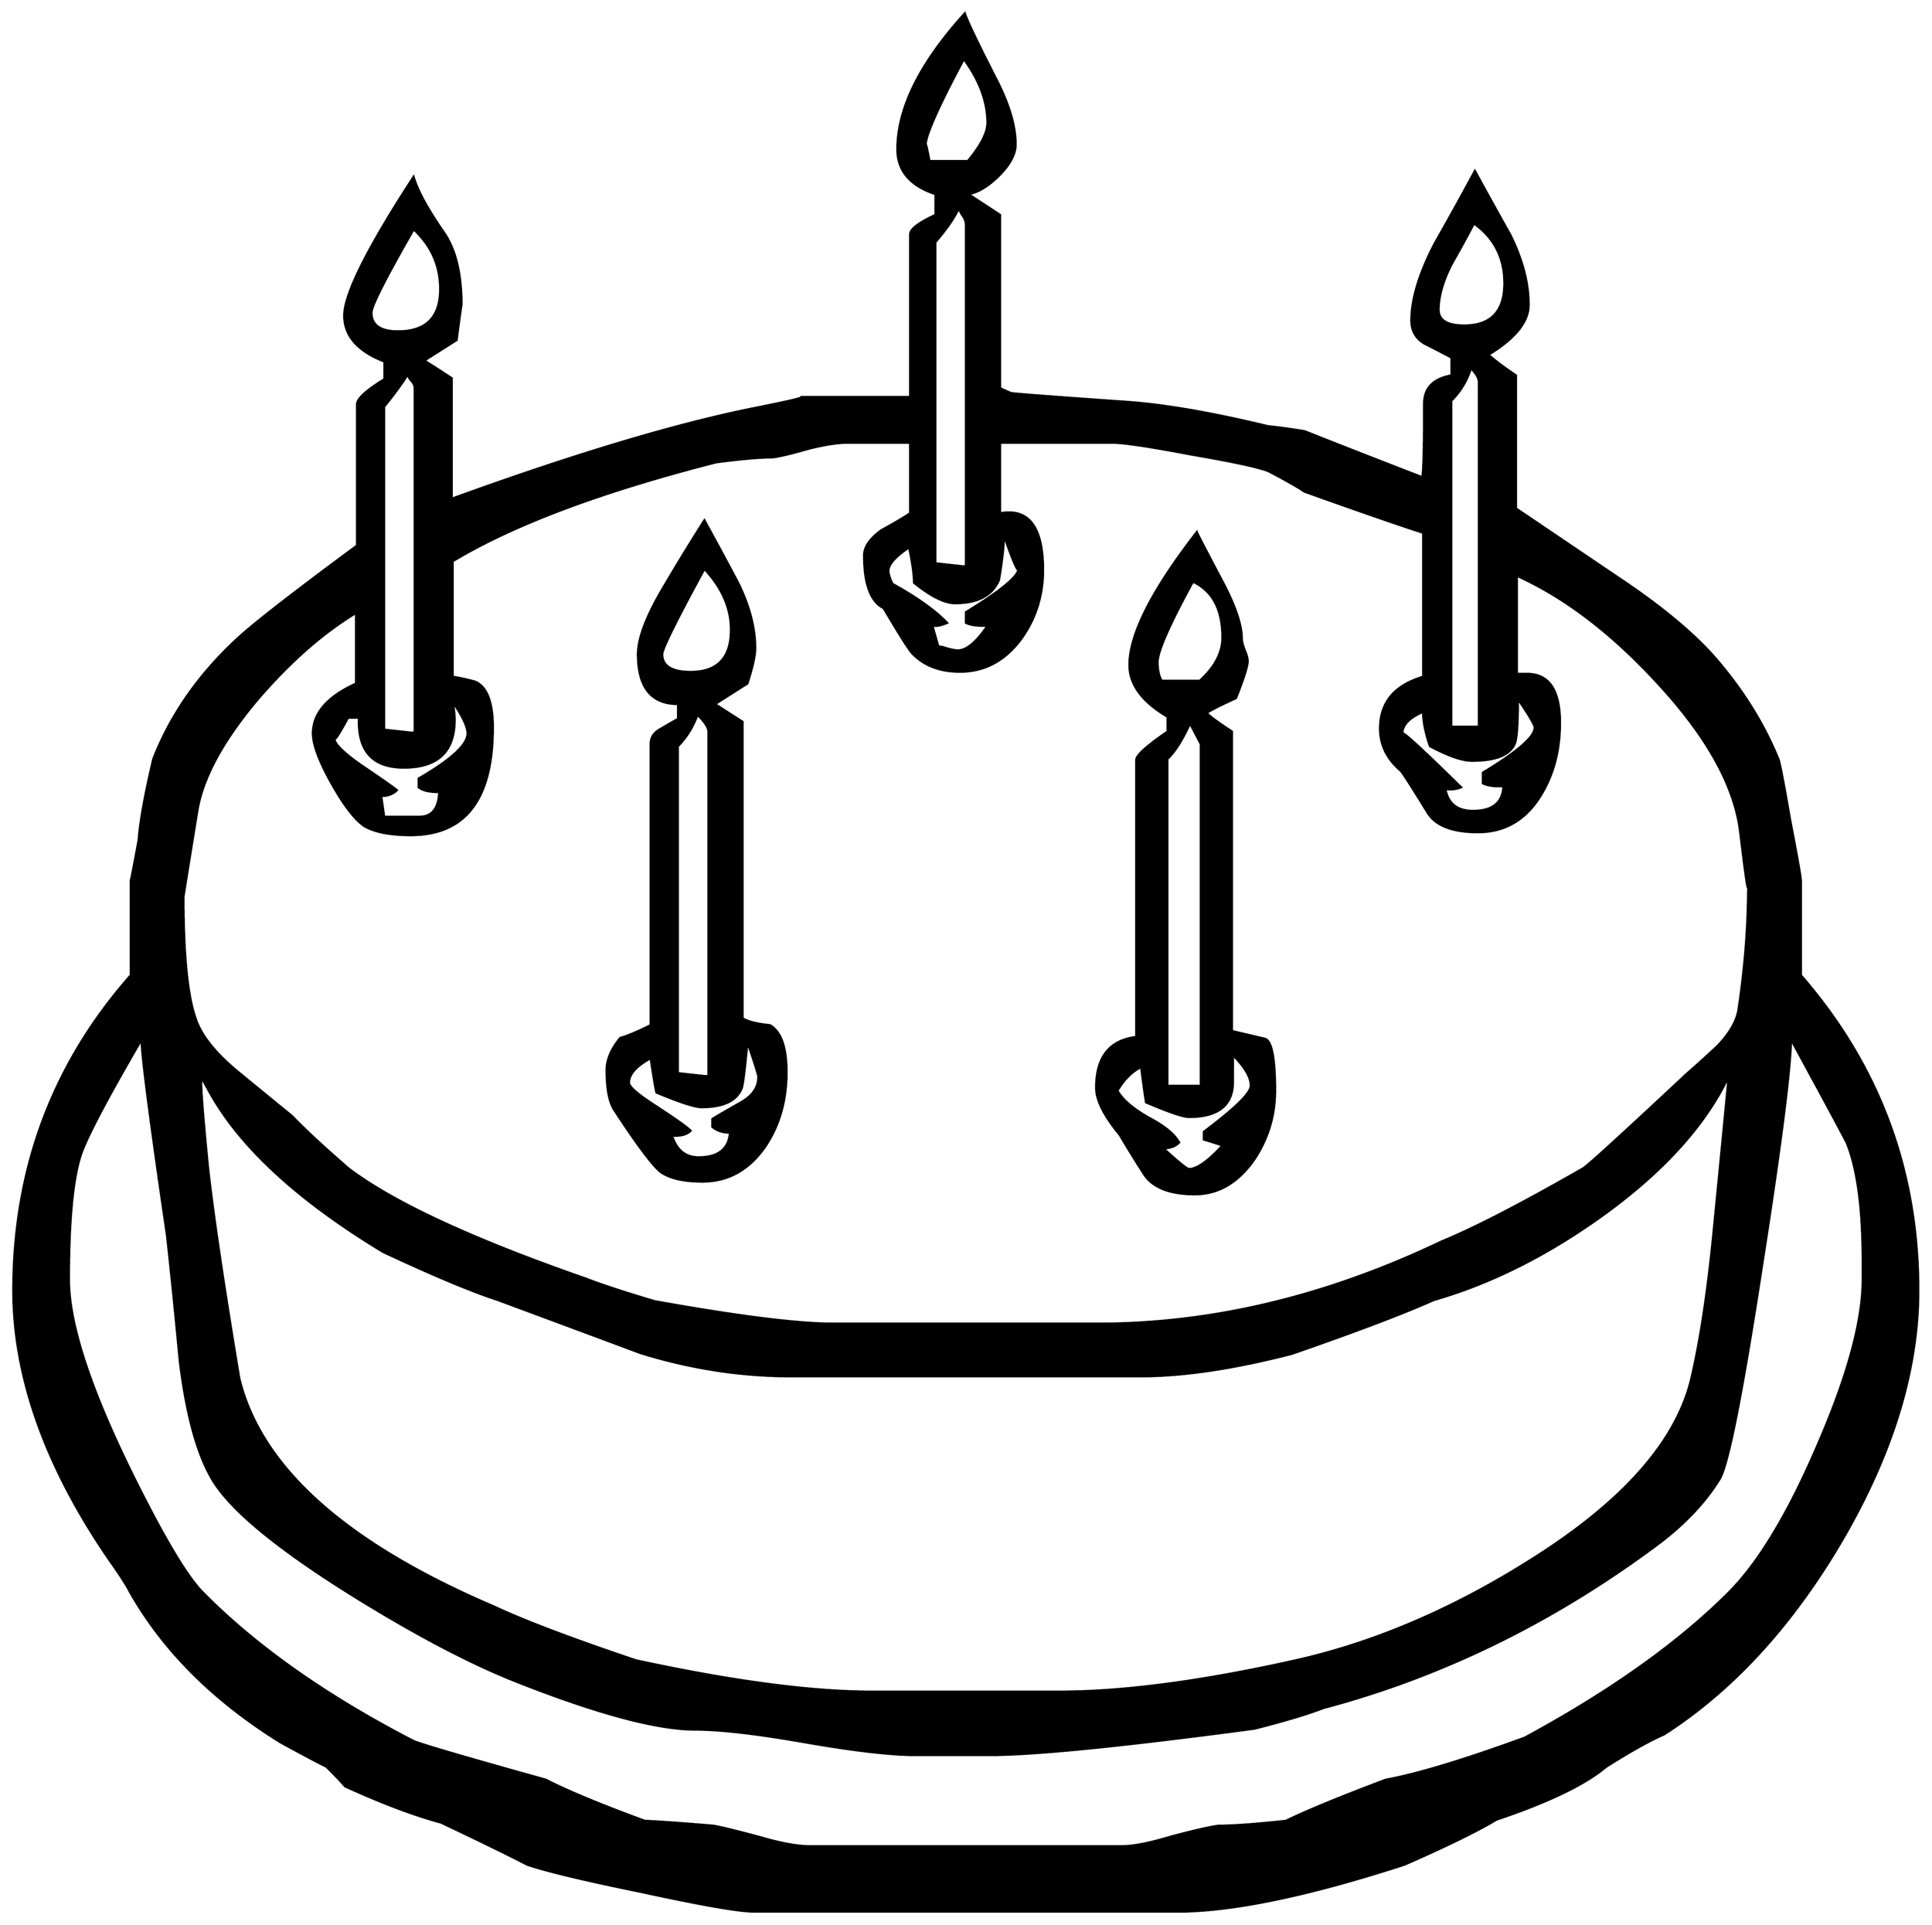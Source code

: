 


\begin{tikzpicture}[y=0.80pt, x=0.80pt, yscale=-1.0, xscale=1.0, inner sep=0pt, outer sep=0pt]
\begin{scope}[shift={(100.0,1715.0)},nonzero rule]
  \path[draw=.,fill=.,line width=1.600pt] (2028.0,-256.0) ..
    controls (2028.0,-175.333) and (2002.333,-90.667) .. (1951.0,-2.0)
    .. controls (1899.667,86.0) and (1838.667,152.667) ..
    (1768.0,198.0) .. controls (1754.0,204.0) and (1734.333,215.0)
    .. (1709.0,231.0) .. controls (1687.667,249.0) and
    (1650.333,267.0) .. (1597.0,285.0) .. controls (1577.0,297.0)
    and (1545.667,312.333) .. (1503.0,331.0) .. controls
    (1404.333,363.0) and (1327.0,379.0) .. (1271.0,379.0) --
    (839.0,379.0) .. controls (823.667,379.0) and (785.333,372.333) ..
    (724.0,359.0) .. controls (665.333,347.0) and (626.333,337.667) ..
    (607.0,331.0) .. controls (587.667,321.0) and (558.333,306.667) ..
    (519.0,288.0) .. controls (491.667,280.667) and (459.0,268.333) ..
    (421.0,251.0) .. controls (417.0,246.333) and (410.667,239.667) ..
    (402.0,231.0) .. controls (391.333,225.667) and (375.667,217.333) ..
    (355.0,206.0) .. controls (286.333,163.333) and (235.0,112.0) ..
    (201.0,52.0) .. controls (197.667,45.333) and (190.333,34.0) ..
    (179.0,18.0) .. controls (114.333,-76.667) and (82.0,-168.0) ..
    (82.0,-256.0) .. controls (82.0,-380.0) and (122.0,-487.333)
    .. (202.0,-578.0) -- (202.0,-675.0) .. controls
    (202.0,-673.667) and (204.667,-687.333) .. (210.0,-716.0) ..
    controls (211.333,-734.667) and (216.333,-762.333) .. (225.0,-799.0)
    .. controls (243.0,-845.0) and (272.0,-886.333) ..
    (312.0,-923.0) .. controls (328.667,-938.333) and (369.0,-969.667)
    .. (433.0,-1017.0) -- (433.0,-1161.0) .. controls
    (433.0,-1167.0) and (442.333,-1175.667) .. (461.0,-1187.0) --
    (461.0,-1205.0) .. controls (433.667,-1215.667) and
    (420.0,-1231.333) .. (420.0,-1252.0) .. controls
    (420.0,-1274.0) and (443.667,-1321.333) .. (491.0,-1394.0) ..
    controls (495.0,-1380.0) and (505.333,-1361.0) ..
    (522.0,-1337.0) .. controls (534.0,-1319.667) and
    (540.0,-1295.0) .. (540.0,-1263.0) .. controls
    (540.0,-1264.333) and (538.333,-1252.333) .. (535.0,-1227.0) ..
    controls (527.667,-1222.333) and (516.667,-1215.333) ..
    (502.0,-1206.0) .. controls (508.667,-1202.0) and
    (518.0,-1196.0) .. (530.0,-1188.0) -- (530.0,-1065.0) ..
    controls (656.667,-1111.0) and (760.333,-1142.0) ..
    (841.0,-1158.0) .. controls (877.667,-1165.333) and
    (892.667,-1169.0) .. (886.0,-1169.0) -- (998.0,-1169.0) --
    (998.0,-1335.0) .. controls (998.0,-1340.333) and
    (1006.667,-1347.0) .. (1024.0,-1355.0) -- (1024.0,-1376.0) ..
    controls (998.0,-1384.667) and (985.0,-1400.0) ..
    (985.0,-1422.0) .. controls (985.0,-1464.0) and
    (1008.0,-1510.333) .. (1054.0,-1561.0) .. controls
    (1056.667,-1553.0) and (1067.0,-1531.333) .. (1085.0,-1496.0) ..
    controls (1099.0,-1469.333) and (1106.0,-1446.333) ..
    (1106.0,-1427.0) .. controls (1106.0,-1417.0) and
    (1100.333,-1406.333) .. (1089.0,-1395.0) .. controls
    (1078.333,-1384.333) and (1068.0,-1378.0) .. (1058.0,-1376.0) --
    (1090.0,-1355.0) -- (1090.0,-1178.0) .. controls
    (1092.667,-1176.667) and (1096.333,-1175.0) .. (1101.0,-1173.0) ..
    controls (1103.667,-1172.333) and (1143.0,-1169.333) ..
    (1219.0,-1164.0) .. controls (1257.667,-1161.333) and
    (1306.0,-1153.0) .. (1364.0,-1139.0) .. controls
    (1372.0,-1138.333) and (1384.333,-1136.667) .. (1401.0,-1134.0) ..
    controls (1427.667,-1123.333) and (1467.667,-1107.667) ..
    (1521.0,-1087.0) .. controls (1522.333,-1090.333) and
    (1523.0,-1115.333) .. (1523.0,-1162.0) .. controls
    (1523.0,-1178.0) and (1532.333,-1187.667) .. (1551.0,-1191.0) --
    (1551.0,-1209.0) .. controls (1542.333,-1213.667) and
    (1533.333,-1218.333) .. (1524.0,-1223.0) .. controls
    (1514.667,-1228.333) and (1510.0,-1236.333) .. (1510.0,-1247.0) ..
    controls (1510.0,-1269.0) and (1518.0,-1295.333) ..
    (1534.0,-1326.0) .. controls (1548.0,-1350.667) and
    (1561.667,-1375.333) .. (1575.0,-1400.0) .. controls
    (1587.0,-1378.0) and (1599.0,-1356.333) .. (1611.0,-1335.0) ..
    controls (1623.667,-1309.667) and (1630.0,-1285.667) ..
    (1630.0,-1263.0) .. controls (1630.0,-1245.667) and
    (1616.333,-1228.667) .. (1589.0,-1212.0) .. controls
    (1595.667,-1206.0) and (1605.0,-1199.0) .. (1617.0,-1191.0) --
    (1617.0,-1055.0) .. controls (1617.0,-1055.0) and
    (1652.0,-1031.333) .. (1722.0,-984.0) .. controls
    (1764.0,-956.0) and (1796.333,-929.333) .. (1819.0,-904.0) ..
    controls (1847.667,-871.333) and (1869.667,-836.333) ..
    (1885.0,-799.0) .. controls (1886.333,-796.333) and
    (1890.333,-775.667) .. (1897.0,-737.0) .. controls
    (1904.333,-699.0) and (1908.0,-678.333) .. (1908.0,-675.0) --
    (1908.0,-578.0) .. controls (1988.0,-486.0) and
    (2028.0,-378.667) .. (2028.0,-256.0) -- cycle(1605.0,-1285.0)
    .. controls (1605.0,-1311.0) and (1594.667,-1331.333) ..
    (1574.0,-1346.0) .. controls (1566.667,-1332.0) and
    (1559.0,-1318.0) .. (1551.0,-1304.0) .. controls
    (1542.333,-1286.667) and (1538.0,-1271.333) .. (1538.0,-1258.0) ..
    controls (1538.0,-1247.333) and (1546.667,-1242.0) ..
    (1564.0,-1242.0) .. controls (1591.333,-1242.0) and
    (1605.0,-1256.333) .. (1605.0,-1285.0) -- cycle(1579.0,-832.0)
    -- (1579.0,-1184.0) .. controls (1579.0,-1188.0) and
    (1576.333,-1192.667) .. (1571.0,-1198.0) .. controls
    (1567.0,-1185.333) and (1560.333,-1174.333) .. (1551.0,-1165.0) --
    (1551.0,-832.0) -- (1579.0,-832.0) -- cycle(1077.0,-1449.0)
    .. controls (1077.0,-1470.333) and (1069.0,-1492.0) ..
    (1053.0,-1514.0) .. controls (1027.0,-1465.333) and
    (1014.0,-1436.0) .. (1014.0,-1426.0) .. controls
    (1014.0,-1429.333) and (1015.333,-1424.0) .. (1018.0,-1410.0) --
    (1057.0,-1410.0) .. controls (1070.333,-1426.0) and
    (1077.0,-1439.0) .. (1077.0,-1449.0) -- cycle(1636.0,-831.0)
    .. controls (1636.0,-833.667) and (1630.333,-843.333) ..
    (1619.0,-860.0) .. controls (1619.0,-835.333) and
    (1618.0,-820.333) .. (1616.0,-815.0) .. controls
    (1611.333,-803.0) and (1596.667,-797.0) .. (1572.0,-797.0) ..
    controls (1562.0,-797.0) and (1547.667,-802.0) ..
    (1529.0,-812.0) .. controls (1524.333,-825.333) and
    (1522.0,-837.0) .. (1522.0,-847.0) .. controls
    (1508.0,-841.0) and (1501.0,-833.667) .. (1501.0,-825.0) ..
    controls (1501.0,-827.667) and (1521.0,-809.333) ..
    (1561.0,-770.0) .. controls (1556.333,-768.0) and
    (1551.0,-767.333) .. (1545.0,-768.0) .. controls
    (1547.667,-753.333) and (1557.0,-746.0) .. (1573.0,-746.0) ..
    controls (1593.0,-746.0) and (1603.333,-754.333) ..
    (1604.0,-771.0) -- (1599.0,-771.0) .. controls
    (1592.333,-771.0) and (1587.0,-772.0) .. (1583.0,-774.0) --
    (1583.0,-785.0) .. controls (1618.333,-806.333) and
    (1636.0,-821.667) .. (1636.0,-831.0) -- cycle(1055.0,-996.0)
    -- (1055.0,-1345.0) .. controls (1055.0,-1348.333) and
    (1053.667,-1351.667) .. (1051.0,-1355.0) .. controls
    (1049.0,-1358.333) and (1048.0,-1360.667) .. (1048.0,-1362.0) ..
    controls (1044.0,-1352.667) and (1036.0,-1341.0) ..
    (1024.0,-1327.0) -- (1024.0,-999.0) .. controls
    (1030.0,-998.333) and (1039.0,-997.333) .. (1051.0,-996.0) --
    (1055.0,-996.0) -- cycle(1109.0,-994.0) .. controls
    (1109.0,-987.333) and (1104.0,-998.333) .. (1094.0,-1027.0) ..
    controls (1094.0,-1017.0) and (1092.333,-1002.0) ..
    (1089.0,-982.0) .. controls (1082.333,-966.0) and
    (1067.333,-958.0) .. (1044.0,-958.0) .. controls
    (1033.333,-958.0) and (1019.333,-965.0) .. (1002.0,-979.0) ..
    controls (1002.0,-987.0) and (1000.333,-999.0) ..
    (997.0,-1015.0) .. controls (983.0,-1005.667) and
    (976.0,-997.667) .. (976.0,-991.0) .. controls (976.0,-988.333)
    and (977.333,-984.0) .. (980.0,-978.0) .. controls
    (1005.333,-964.0) and (1024.0,-950.667) .. (1036.0,-938.0) ..
    controls (1030.0,-935.333) and (1025.0,-934.333) ..
    (1021.0,-935.0) .. controls (1022.333,-930.333) and
    (1024.333,-923.333) .. (1027.0,-914.0) .. controls
    (1029.0,-914.0) and (1032.0,-913.333) .. (1036.0,-912.0) ..
    controls (1040.667,-910.667) and (1044.333,-910.0) ..
    (1047.0,-910.0) .. controls (1055.667,-910.0) and
    (1065.667,-918.333) .. (1077.0,-935.0) -- (1072.0,-935.0) ..
    controls (1064.667,-935.0) and (1059.0,-936.0) ..
    (1055.0,-938.0) -- (1055.0,-949.0) .. controls
    (1091.0,-971.0) and (1109.0,-986.0) .. (1109.0,-994.0) --
    cycle(518.0,-1279.0) .. controls (518.0,-1303.0) and
    (509.0,-1323.333) .. (491.0,-1340.0) .. controls
    (462.333,-1290.0) and (448.0,-1261.667) .. (448.0,-1255.0) ..
    controls (448.0,-1242.333) and (457.0,-1236.0) ..
    (475.0,-1236.0) .. controls (503.667,-1236.0) and
    (518.0,-1250.333) .. (518.0,-1279.0) -- cycle(1854.0,-670.0)
    .. controls (1854.0,-660.667) and (1851.333,-678.333) ..
    (1846.0,-723.0) .. controls (1840.667,-770.333) and
    (1812.333,-821.667) .. (1761.0,-877.0) .. controls
    (1714.333,-927.667) and (1666.667,-964.0) .. (1618.0,-986.0) --
    (1618.0,-886.0) -- (1627.0,-886.0) .. controls
    (1650.333,-886.667) and (1662.0,-870.0) .. (1662.0,-836.0) ..
    controls (1662.0,-807.333) and (1655.333,-782.333) ..
    (1642.0,-761.0) .. controls (1626.667,-736.333) and
    (1605.333,-724.0) .. (1578.0,-724.0) .. controls
    (1551.333,-724.0) and (1534.0,-731.0) .. (1526.0,-745.0) ..
    controls (1510.0,-771.0) and (1501.0,-785.0) ..
    (1499.0,-787.0) .. controls (1485.0,-799.0) and
    (1478.0,-813.333) .. (1478.0,-830.0) .. controls
    (1478.0,-856.667) and (1492.667,-874.333) .. (1522.0,-883.0) --
    (1522.0,-1030.0) .. controls (1495.333,-1038.667) and
    (1455.0,-1052.667) .. (1401.0,-1072.0) .. controls
    (1393.0,-1077.333) and (1380.667,-1084.333) .. (1364.0,-1093.0) ..
    controls (1354.0,-1097.0) and (1327.667,-1102.667) ..
    (1285.0,-1110.0) .. controls (1243.0,-1118.0) and
    (1216.333,-1122.0) .. (1205.0,-1122.0) -- (1090.0,-1122.0) --
    (1090.0,-1050.0) .. controls (1092.667,-1050.667) and
    (1095.667,-1051.0) .. (1099.0,-1051.0) .. controls
    (1122.333,-1051.0) and (1134.0,-1031.333) .. (1134.0,-992.0) ..
    controls (1134.0,-966.0) and (1126.667,-942.667) ..
    (1112.0,-922.0) .. controls (1095.333,-899.333) and
    (1074.333,-888.0) .. (1049.0,-888.0) .. controls
    (1028.333,-888.0) and (1012.0,-894.333) .. (1000.0,-907.0) ..
    controls (996.0,-911.667) and (986.333,-927.0) .. (971.0,-953.0)
    .. controls (957.667,-959.667) and (951.0,-977.667) ..
    (951.0,-1007.0) .. controls (951.0,-1015.667) and
    (957.0,-1024.333) .. (969.0,-1033.0) .. controls
    (979.0,-1038.333) and (988.667,-1044.0) .. (998.0,-1050.0) --
    (998.0,-1122.0) -- (934.0,-1122.0) .. controls
    (924.0,-1122.0) and (911.0,-1120.0) .. (895.0,-1116.0) ..
    controls (876.333,-1110.667) and (863.667,-1107.667) ..
    (857.0,-1107.0) .. controls (844.333,-1107.0) and
    (825.333,-1105.333) .. (800.0,-1102.0) .. controls
    (682.667,-1072.0) and (593.0,-1038.333) .. (531.0,-1001.0) --
    (531.0,-883.0) .. controls (536.333,-882.333) and (544.0,-880.667)
    .. (554.0,-878.0) .. controls (566.0,-872.667) and
    (572.0,-857.0) .. (572.0,-831.0) .. controls (572.0,-757.667)
    and (544.0,-721.0) .. (488.0,-721.0) .. controls
    (467.333,-721.0) and (451.667,-724.0) .. (441.0,-730.0) ..
    controls (431.0,-736.667) and (419.667,-751.333) .. (407.0,-774.0)
    .. controls (394.333,-796.667) and (388.0,-813.667) ..
    (388.0,-825.0) .. controls (388.0,-845.667) and (402.667,-862.667)
    .. (432.0,-876.0) -- (432.0,-948.0) .. controls
    (398.0,-927.333) and (364.667,-898.0) .. (332.0,-860.0) ..
    controls (296.0,-817.333) and (275.333,-779.0) .. (270.0,-745.0)
    .. controls (260.667,-687.667) and (256.0,-658.667) ..
    (256.0,-658.0) .. controls (256.0,-597.333) and (260.333,-555.333)
    .. (269.0,-532.0) .. controls (275.0,-515.333) and
    (289.333,-497.667) .. (312.0,-479.0) .. controls (330.667,-463.667)
    and (349.0,-448.667) .. (367.0,-434.0) .. controls
    (379.0,-421.333) and (398.0,-403.667) .. (424.0,-381.0) ..
    controls (469.333,-346.333) and (550.333,-308.667) .. (667.0,-268.0)
    .. controls (682.333,-262.0) and (705.667,-254.333) ..
    (737.0,-245.0) .. controls (822.333,-229.667) and (883.333,-222.0)
    .. (920.0,-222.0) -- (1190.0,-222.0) .. controls
    (1306.667,-222.0) and (1423.667,-250.0) .. (1541.0,-306.0) ..
    controls (1575.0,-320.0) and (1623.333,-345.0) ..
    (1686.0,-381.0) .. controls (1693.333,-386.333) and
    (1728.333,-418.333) .. (1791.0,-477.0) .. controls
    (1801.667,-486.333) and (1812.333,-496.0) .. (1823.0,-506.0) ..
    controls (1835.0,-518.667) and (1842.0,-530.667) ..
    (1844.0,-542.0) .. controls (1850.667,-586.0) and
    (1854.0,-628.667) .. (1854.0,-670.0) -- cycle(492.0,-826.0) --
    (492.0,-1178.0) .. controls (492.0,-1180.667) and
    (490.667,-1183.333) .. (488.0,-1186.0) .. controls
    (486.0,-1188.667) and (485.0,-1190.667) .. (485.0,-1192.0) ..
    controls (480.333,-1184.0) and (472.333,-1173.0) ..
    (461.0,-1159.0) -- (461.0,-829.0) .. controls (467.0,-828.333)
    and (476.0,-827.333) .. (488.0,-826.0) -- (492.0,-826.0) --
    cycle(546.0,-825.0) .. controls (546.0,-831.667) and
    (541.0,-842.333) .. (531.0,-857.0) .. controls (532.333,-849.667)
    and (533.0,-843.667) .. (533.0,-839.0) .. controls
    (533.0,-806.333) and (515.667,-790.0) .. (481.0,-790.0) ..
    controls (449.0,-790.0) and (433.667,-807.0) .. (435.0,-841.0)
    -- (424.0,-841.0) .. controls (414.667,-823.667) and
    (410.0,-816.667) .. (410.0,-820.0) .. controls (410.0,-814.667)
    and (419.0,-805.667) .. (437.0,-793.0) .. controls
    (459.667,-777.667) and (472.0,-769.0) .. (474.0,-767.0) ..
    controls (470.0,-763.0) and (464.667,-761.0) .. (458.0,-761.0)
    .. controls (458.667,-756.333) and (459.667,-749.333) ..
    (461.0,-740.0) -- (497.0,-740.0) .. controls (509.667,-740.0)
    and (516.333,-748.333) .. (517.0,-765.0) .. controls
    (507.0,-765.0) and (500.0,-766.667) .. (496.0,-770.0) --
    (496.0,-779.0) .. controls (529.333,-798.333) and (546.0,-813.667)
    .. (546.0,-825.0) -- cycle(1834.0,-474.0) .. controls
    (1810.0,-424.0) and (1767.0,-376.667) .. (1705.0,-332.0) ..
    controls (1648.333,-291.333) and (1591.0,-262.667) ..
    (1533.0,-246.0) .. controls (1501.667,-232.0) and
    (1453.333,-213.667) .. (1388.0,-191.0) .. controls
    (1328.667,-175.667) and (1277.0,-168.0) .. (1233.0,-168.0) --
    (877.0,-168.0) .. controls (825.0,-168.0) and (773.333,-176.0)
    .. (722.0,-192.0) .. controls (718.667,-193.333) and
    (670.333,-211.333) .. (577.0,-246.0) .. controls (550.333,-254.667)
    and (511.333,-271.0) .. (460.0,-295.0) .. controls
    (370.667,-349.0) and (310.667,-405.0) .. (280.0,-463.0) ..
    controls (277.333,-467.667) and (276.0,-470.0) .. (276.0,-470.0)
    -- (274.0,-470.0) .. controls (274.0,-459.333) and
    (276.333,-430.0) .. (281.0,-382.0) .. controls (286.333,-334.0)
    and (297.0,-262.0) .. (313.0,-166.0) .. controls
    (335.0,-75.333) and (421.667,2.333) .. (573.0,67.0) .. controls
    (604.333,81.667) and (652.667,100.0) .. (718.0,122.0) .. controls
    (816.667,143.333) and (897.0,154.0) .. (959.0,154.0) --
    (1151.0,154.0) .. controls (1216.333,154.0) and (1296.667,143.333)
    .. (1392.0,122.0) .. controls (1472.0,104.0) and
    (1551.667,70.0) .. (1631.0,20.0) .. controls (1725.667,-39.333)
    and (1780.667,-101.333) .. (1796.0,-166.0) .. controls
    (1805.333,-206.0) and (1813.0,-257.0) .. (1819.0,-319.0) ..
    controls (1829.0,-421.0) and (1834.0,-472.667) ..
    (1834.0,-474.0) -- cycle(1971.0,-267.0) -- (1971.0,-285.0)
    .. controls (1971.0,-339.0) and (1965.667,-379.333) ..
    (1955.0,-406.0) .. controls (1954.333,-408.0) and
    (1935.333,-443.333) .. (1898.0,-512.0) .. controls
    (1897.333,-480.0) and (1887.333,-402.333) .. (1868.0,-279.0) ..
    controls (1848.0,-149.0) and (1833.667,-77.0) ..
    (1825.0,-63.0) .. controls (1809.667,-38.333) and (1788.0,-15.667)
    .. (1760.0,5.0) .. controls (1654.0,83.667) and (1540.667,139.0)
    .. (1420.0,171.0) .. controls (1404.667,177.0) and
    (1381.333,184.0) .. (1350.0,192.0) .. controls (1215.333,210.0)
    and (1125.333,219.0) .. (1080.0,219.0) -- (1003.0,219.0) ..
    controls (978.333,219.0) and (941.0,214.667) .. (891.0,206.0) ..
    controls (841.667,197.333) and (804.333,193.0) .. (779.0,193.0) ..
    controls (739.667,193.0) and (678.667,176.667) .. (596.0,144.0) ..
    controls (548.667,125.333) and (492.333,95.667) .. (427.0,55.0) ..
    controls (350.333,7.0) and (303.0,-32.333) .. (285.0,-63.0) ..
    controls (269.667,-89.0) and (258.667,-129.333) .. (252.0,-184.0)
    .. controls (248.0,-226.667) and (243.667,-269.333) ..
    (239.0,-312.0) .. controls (221.667,-430.0) and (213.0,-496.667)
    .. (213.0,-512.0) .. controls (177.667,-451.333) and
    (157.0,-412.0) .. (151.0,-394.0) .. controls (143.0,-369.333)
    and (139.0,-327.0) .. (139.0,-267.0) .. controls
    (139.0,-217.667) and (165.0,-142.667) .. (217.0,-42.0) ..
    controls (242.333,7.333) and (262.0,39.0) .. (276.0,53.0) ..
    controls (330.0,107.667) and (401.333,158.0) .. (490.0,204.0) ..
    controls (494.667,206.667) and (540.0,220.0) .. (626.0,244.0) ..
    controls (648.0,255.333) and (681.667,269.333) .. (727.0,286.0) ..
    controls (742.333,286.667) and (765.667,288.333) .. (797.0,291.0) ..
    controls (805.0,292.333) and (821.333,296.333) .. (846.0,303.0) ..
    controls (866.667,309.0) and (883.333,312.0) .. (896.0,312.0) --
    (1214.0,312.0) .. controls (1226.0,312.0) and (1243.0,308.667)
    .. (1265.0,302.0) .. controls (1287.667,296.0) and
    (1303.667,292.333) .. (1313.0,291.0) .. controls (1328.333,291.0)
    and (1351.333,289.333) .. (1382.0,286.0) .. controls
    (1404.0,275.333) and (1438.0,261.333) .. (1484.0,244.0) ..
    controls (1516.667,238.0) and (1564.0,223.667) .. (1626.0,201.0)
    .. controls (1713.333,153.667) and (1782.667,104.333) ..
    (1834.0,53.0) .. controls (1864.667,22.333) and (1895.0,-28.0)
    .. (1925.0,-98.0) .. controls (1955.667,-168.667) and
    (1971.0,-225.0) .. (1971.0,-267.0) -- cycle(1371.0,-460.0)
    .. controls (1371.0,-434.667) and (1364.0,-411.333) ..
    (1350.0,-390.0) .. controls (1333.333,-366.0) and
    (1313.0,-354.0) .. (1289.0,-354.0) .. controls
    (1264.333,-354.0) and (1247.333,-360.333) .. (1238.0,-373.0) ..
    controls (1229.333,-386.333) and (1220.667,-400.333) ..
    (1212.0,-415.0) .. controls (1196.0,-434.333) and
    (1188.0,-450.333) .. (1188.0,-463.0) .. controls
    (1188.0,-494.333) and (1201.667,-511.667) .. (1229.0,-515.0) --
    (1229.0,-798.0) .. controls (1229.0,-802.667) and
    (1239.667,-812.333) .. (1261.0,-827.0) -- (1261.0,-842.0) ..
    controls (1235.0,-857.333) and (1222.0,-875.0) ..
    (1222.0,-895.0) .. controls (1222.0,-926.333) and
    (1245.0,-971.667) .. (1291.0,-1031.0) .. controls
    (1291.0,-1030.333) and (1300.333,-1012.333) .. (1319.0,-977.0) ..
    controls (1331.0,-953.667) and (1337.0,-935.333) ..
    (1337.0,-922.0) .. controls (1337.0,-919.333) and
    (1338.0,-915.333) .. (1340.0,-910.0) .. controls
    (1342.0,-905.333) and (1343.0,-901.667) .. (1343.0,-899.0) ..
    controls (1343.0,-893.667) and (1339.0,-881.0) ..
    (1331.0,-861.0) .. controls (1317.667,-855.0) and
    (1307.667,-850.0) .. (1301.0,-846.0) .. controls
    (1305.0,-842.0) and (1313.667,-835.667) .. (1327.0,-827.0) --
    (1327.0,-521.0) .. controls (1338.333,-518.333) and
    (1349.667,-515.667) .. (1361.0,-513.0) .. controls
    (1367.667,-510.333) and (1371.0,-492.667) .. (1371.0,-460.0) --
    cycle(872.0,-479.0) .. controls (872.0,-450.333) and
    (865.0,-425.333) .. (851.0,-404.0) .. controls (834.333,-379.333)
    and (812.667,-367.0) .. (786.0,-367.0) .. controls
    (766.667,-367.0) and (752.333,-370.333) .. (743.0,-377.0) ..
    controls (734.333,-384.333) and (718.667,-405.333) .. (696.0,-440.0)
    .. controls (690.667,-448.0) and (688.0,-461.667) ..
    (688.0,-481.0) .. controls (688.0,-491.667) and (692.667,-502.667)
    .. (702.0,-514.0) .. controls (709.333,-516.0) and
    (719.667,-520.333) .. (733.0,-527.0) -- (733.0,-814.0) ..
    controls (733.0,-820.667) and (736.0,-825.667) .. (742.0,-829.0)
    .. controls (748.667,-833.0) and (755.0,-836.667) ..
    (761.0,-840.0) -- (761.0,-855.0) .. controls (733.667,-855.0)
    and (720.0,-872.0) .. (720.0,-906.0) .. controls
    (720.0,-922.667) and (729.0,-946.0) .. (747.0,-976.0) ..
    controls (760.333,-998.667) and (774.0,-1021.0) ..
    (788.0,-1043.0) .. controls (799.333,-1022.333) and
    (810.667,-1001.333) .. (822.0,-980.0) .. controls (834.0,-956.0)
    and (840.0,-933.333) .. (840.0,-912.0) .. controls
    (840.0,-904.667) and (837.333,-892.667) .. (832.0,-876.0) ..
    controls (824.667,-871.333) and (813.667,-864.333) .. (799.0,-855.0)
    -- (827.0,-837.0) -- (827.0,-534.0) .. controls
    (832.333,-530.667) and (841.667,-528.333) .. (855.0,-527.0) ..
    controls (866.333,-520.333) and (872.0,-504.333) .. (872.0,-479.0)
    -- cycle(1317.0,-923.0) .. controls (1317.0,-951.667) and
    (1307.0,-970.667) .. (1287.0,-980.0) .. controls
    (1263.0,-936.0) and (1251.0,-908.667) .. (1251.0,-898.0) ..
    controls (1251.0,-890.0) and (1252.333,-883.667) ..
    (1255.0,-879.0) -- (1294.0,-879.0) .. controls
    (1309.333,-893.0) and (1317.0,-907.667) .. (1317.0,-923.0) --
    cycle(1295.0,-465.0) -- (1295.0,-814.0) .. controls
    (1295.0,-814.0) and (1291.333,-821.0) .. (1284.0,-835.0) ..
    controls (1276.0,-817.667) and (1268.333,-805.667) ..
    (1261.0,-799.0) -- (1261.0,-465.0) -- (1295.0,-465.0) --
    cycle(815.0,-931.0) .. controls (815.0,-953.0) and
    (806.0,-973.667) .. (788.0,-993.0) .. controls (759.333,-940.333)
    and (745.0,-911.333) .. (745.0,-906.0) .. controls
    (745.0,-894.0) and (754.667,-888.0) .. (774.0,-888.0) ..
    controls (801.333,-888.0) and (815.0,-902.333) .. (815.0,-931.0)
    -- cycle(1346.0,-465.0) .. controls (1346.0,-473.667) and
    (1340.0,-484.0) .. (1328.0,-496.0) -- (1328.0,-471.0) ..
    controls (1328.667,-445.667) and (1313.667,-433.0) ..
    (1283.0,-433.0) .. controls (1277.0,-433.0) and
    (1262.333,-438.0) .. (1239.0,-448.0) .. controls
    (1237.667,-456.0) and (1236.0,-468.0) .. (1234.0,-484.0) ..
    controls (1224.667,-479.333) and (1216.667,-471.333) ..
    (1210.0,-460.0) .. controls (1214.667,-451.333) and
    (1225.0,-442.333) .. (1241.0,-433.0) .. controls
    (1257.667,-424.333) and (1268.333,-415.667) .. (1273.0,-407.0) ..
    controls (1269.0,-403.0) and (1263.667,-401.0) ..
    (1257.0,-401.0) .. controls (1272.333,-387.0) and
    (1281.0,-380.0) .. (1283.0,-380.0) .. controls
    (1291.0,-380.0) and (1302.333,-388.0) .. (1317.0,-404.0) ..
    controls (1313.0,-405.333) and (1306.667,-407.333) ..
    (1298.0,-410.0) -- (1298.0,-418.0) .. controls
    (1330.0,-442.0) and (1346.0,-457.667) .. (1346.0,-465.0) --
    cycle(792.0,-475.0) -- (792.0,-827.0) .. controls
    (792.0,-831.0) and (788.333,-836.667) .. (781.0,-844.0) ..
    controls (776.333,-831.333) and (769.667,-820.667) .. (761.0,-812.0)
    -- (761.0,-478.0) .. controls (767.0,-477.333) and
    (776.0,-476.333) .. (788.0,-475.0) -- (792.0,-475.0) --
    cycle(843.0,-474.0) .. controls (843.0,-476.0) and
    (839.333,-487.667) .. (832.0,-509.0) .. controls (829.333,-480.333)
    and (827.333,-464.667) .. (826.0,-462.0) .. controls
    (820.667,-449.333) and (807.0,-443.0) .. (785.0,-443.0) ..
    controls (778.333,-443.0) and (763.0,-448.0) .. (739.0,-458.0)
    .. controls (738.333,-459.333) and (736.333,-471.0) ..
    (733.0,-493.0) .. controls (718.333,-485.0) and (711.0,-476.667)
    .. (711.0,-468.0) .. controls (711.0,-464.0) and
    (720.333,-456.0) .. (739.0,-444.0) .. controls (760.333,-430.0)
    and (772.0,-421.667) .. (774.0,-419.0) .. controls
    (770.0,-415.0) and (763.667,-413.333) .. (755.0,-414.0) ..
    controls (759.667,-399.333) and (768.667,-392.0) .. (782.0,-392.0)
    .. controls (802.0,-392.0) and (812.667,-400.333) ..
    (814.0,-417.0) .. controls (806.667,-417.0) and (800.667,-419.0)
    .. (796.0,-423.0) -- (796.0,-431.0) .. controls
    (796.667,-431.667) and (806.333,-437.333) .. (825.0,-448.0) ..
    controls (837.0,-454.667) and (843.0,-463.333) .. (843.0,-474.0)
    -- cycle;
\end{scope}

\end{tikzpicture}

